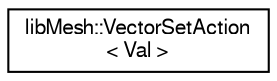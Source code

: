 digraph "Graphical Class Hierarchy"
{
  edge [fontname="FreeSans",fontsize="10",labelfontname="FreeSans",labelfontsize="10"];
  node [fontname="FreeSans",fontsize="10",shape=record];
  rankdir="LR";
  Node1 [label="libMesh::VectorSetAction\l\< Val \>",height=0.2,width=0.4,color="black", fillcolor="white", style="filled",URL="$classlibMesh_1_1VectorSetAction.html"];
}
